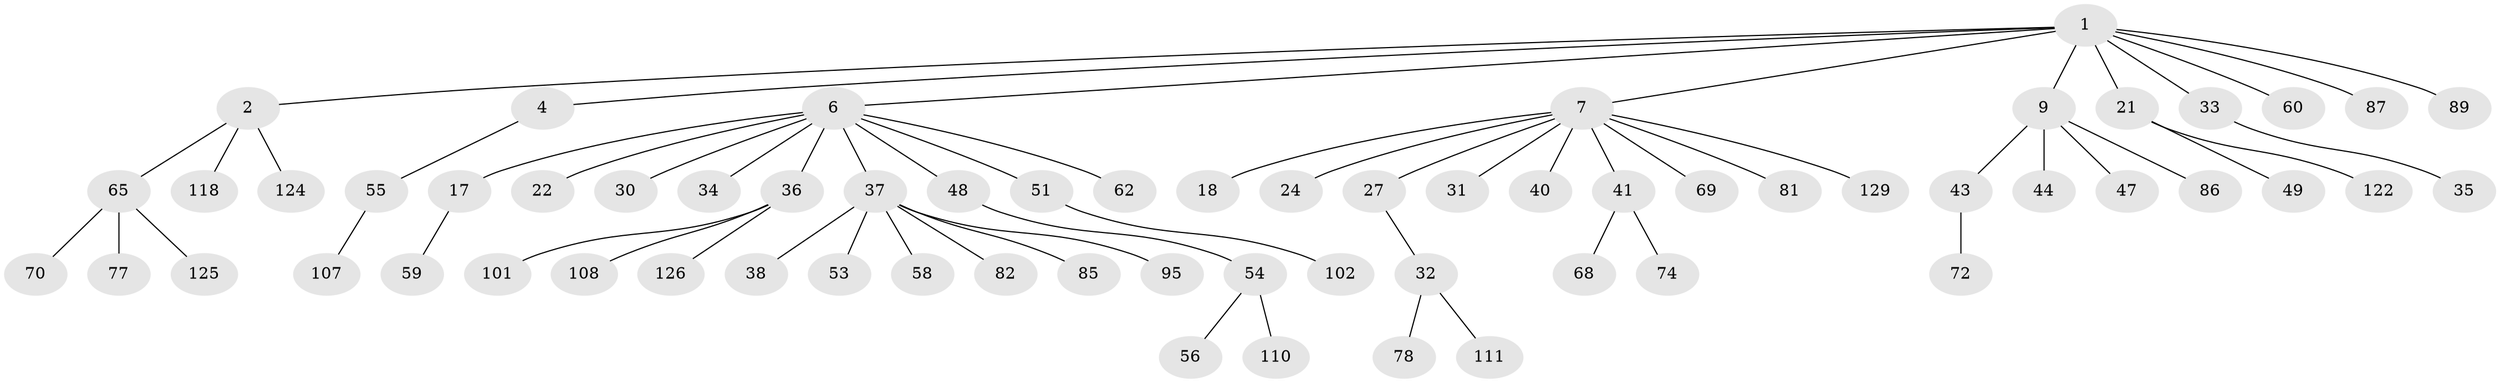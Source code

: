// original degree distribution, {5: 0.031007751937984496, 4: 0.05426356589147287, 2: 0.27906976744186046, 7: 0.007751937984496124, 3: 0.09302325581395349, 1: 0.5038759689922481, 6: 0.015503875968992248, 8: 0.015503875968992248}
// Generated by graph-tools (version 1.1) at 2025/15/03/09/25 04:15:35]
// undirected, 64 vertices, 63 edges
graph export_dot {
graph [start="1"]
  node [color=gray90,style=filled];
  1 [super="+3+64+80+5"];
  2 [super="+10+15"];
  4;
  6 [super="+11"];
  7 [super="+12+13"];
  9 [super="+29+23"];
  17;
  18;
  21 [super="+39"];
  22 [super="+28"];
  24 [super="+104"];
  27;
  30 [super="+61"];
  31 [super="+63"];
  32;
  33 [super="+46"];
  34;
  35;
  36;
  37 [super="+50"];
  38;
  40;
  41;
  43;
  44;
  47 [super="+97"];
  48;
  49 [super="+114"];
  51;
  53;
  54;
  55;
  56;
  58 [super="+79"];
  59;
  60;
  62;
  65;
  68 [super="+73"];
  69;
  70 [super="+84"];
  72;
  74 [super="+128"];
  77 [super="+92"];
  78 [super="+112"];
  81;
  82;
  85;
  86;
  87 [super="+103+116+88"];
  89;
  95 [super="+106"];
  101;
  102;
  107;
  108;
  110;
  111;
  118;
  122;
  124;
  125;
  126;
  129;
  1 -- 2;
  1 -- 4;
  1 -- 9;
  1 -- 7;
  1 -- 33;
  1 -- 21;
  1 -- 6;
  1 -- 87;
  1 -- 89;
  1 -- 60;
  2 -- 65;
  2 -- 124;
  2 -- 118;
  4 -- 55;
  6 -- 37;
  6 -- 34;
  6 -- 36;
  6 -- 48;
  6 -- 17;
  6 -- 51;
  6 -- 22;
  6 -- 30;
  6 -- 62;
  7 -- 41;
  7 -- 129;
  7 -- 81;
  7 -- 18;
  7 -- 27;
  7 -- 31;
  7 -- 24;
  7 -- 40;
  7 -- 69;
  9 -- 86;
  9 -- 43;
  9 -- 44;
  9 -- 47;
  17 -- 59;
  21 -- 122;
  21 -- 49;
  27 -- 32;
  32 -- 78;
  32 -- 111;
  33 -- 35;
  36 -- 101;
  36 -- 108;
  36 -- 126;
  37 -- 38;
  37 -- 53;
  37 -- 58;
  37 -- 85;
  37 -- 82;
  37 -- 95;
  41 -- 68;
  41 -- 74;
  43 -- 72;
  48 -- 54;
  51 -- 102;
  54 -- 56;
  54 -- 110;
  55 -- 107;
  65 -- 70;
  65 -- 77;
  65 -- 125;
}
